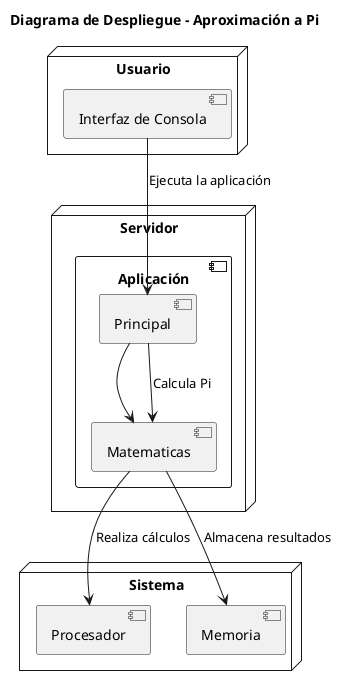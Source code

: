 @startuml

title Diagrama de Despliegue - Aproximación a Pi

node "Usuario" {
    [Interfaz de Consola]
}

node "Servidor" {
    component "Aplicación" {
        [Principal] --> [Matematicas]
    }
}

node "Sistema" {
    [Procesador]
    [Memoria]
}

[Interfaz de Consola] --> [Principal] : "Ejecuta la aplicación"
[Principal] --> [Matematicas] : "Calcula Pi"
[Matematicas] --> [Procesador] : "Realiza cálculos"
[Matematicas] --> [Memoria] : "Almacena resultados"

@enduml